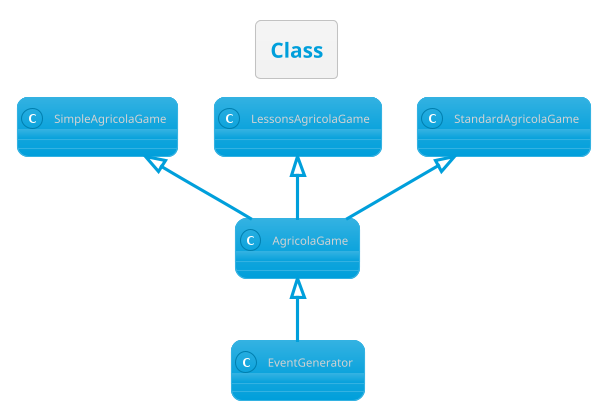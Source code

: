 @startuml
!theme bluegray

' https://plantuml.com/ja/class-diagram
title Class

' abstract        abstract
' abstract class  "abstract class"
' annotation      annotation
' circle          circle
' ()              circle_short_form
' class           class
' diamond         diamond
' <>              diamond_short_form
' entity          entity
' enum            enum
' interface       interface
' Extension	<|--	
' Composition	*--	
' Aggregation	o--	

class EventGenerator
class AgricolaGame
class SimpleAgricolaGame
class LessonsAgricolaGame
class StandardAgricolaGame

AgricolaGame <|-- EventGenerator
SimpleAgricolaGame <|-- AgricolaGame
LessonsAgricolaGame <|-- AgricolaGame
StandardAgricolaGame <|-- AgricolaGame


@enduml